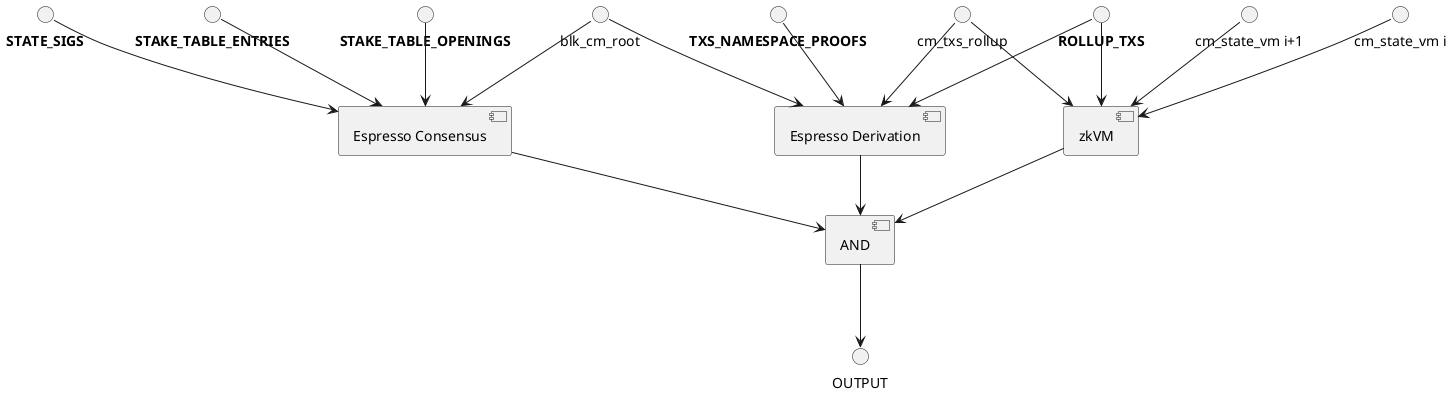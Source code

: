 @startuml

[Espresso Consensus] as EspCons
[Espresso Derivation] as ED
[AND] as AND

[zkVM] as ZK
blk_cm_root --> EspCons
"<b>STATE_SIGS</b>" --> EspCons
"<b>STAKE_TABLE_ENTRIES</b>" --> EspCons
"<b>STAKE_TABLE_OPENINGS</b>" --> EspCons



blk_cm_root --> ED
"<b>TXS_NAMESPACE_PROOFS</b>" --> ED
"<b>ROLLUP_TXS</b>" --> ED
"<b>ROLLUP_TXS</b>" --> ZK

cm_txs_rollup --> ED

"cm_state_vm i" --> ZK
"cm_state_vm i+1" --> ZK
cm_txs_rollup --> ZK

EspCons -> AND
ZK --> AND
ED --> AND

AND --> OUTPUT


@enduml
